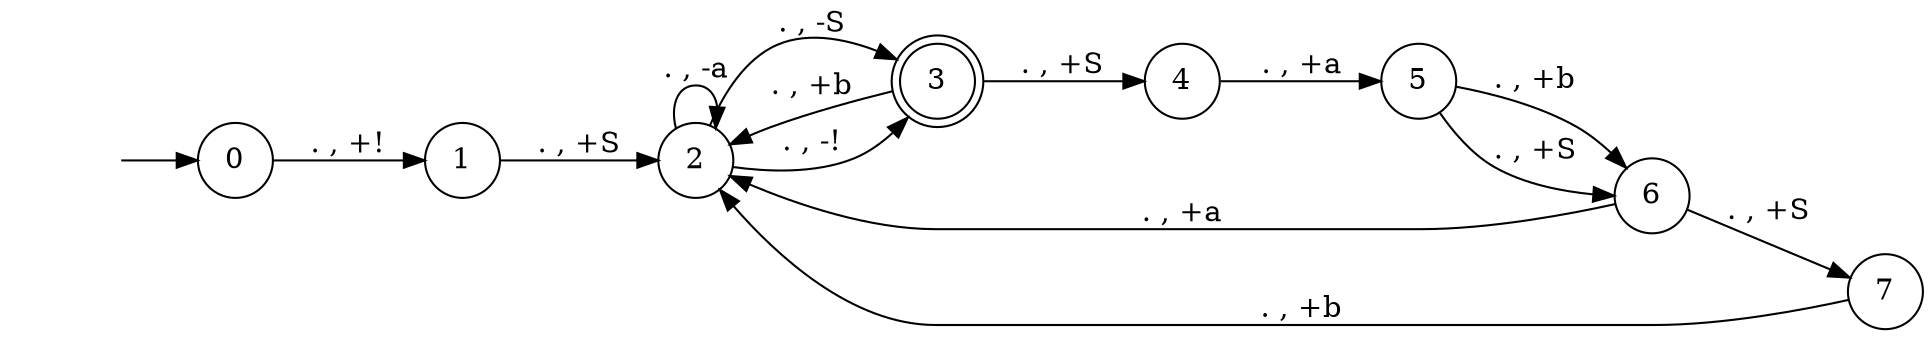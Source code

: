 digraph pda {
rankdir = LR;
hidden [shape = plaintext, label = ""];
node [shape = doublecircle];
3;
node [shape = circle];
hidden -> 0;
0 -> 1 [label = ". , +!"];
1 -> 2 [label = ". , +S"];
2 -> 2 [label = ". , -a"];
2 -> 3 [label = ". , -!"];
2 -> 3 [label = ". , -S"];
3 -> 2 [label = ". , +b"];
3 -> 4 [label = ". , +S"];
4 -> 5 [label = ". , +a"];
5 -> 6 [label = ". , +b"];
5 -> 6 [label = ". , +S"];
6 -> 2 [label = ". , +a"];
6 -> 7 [label = ". , +S"];
7 -> 2 [label = ". , +b"];
}
